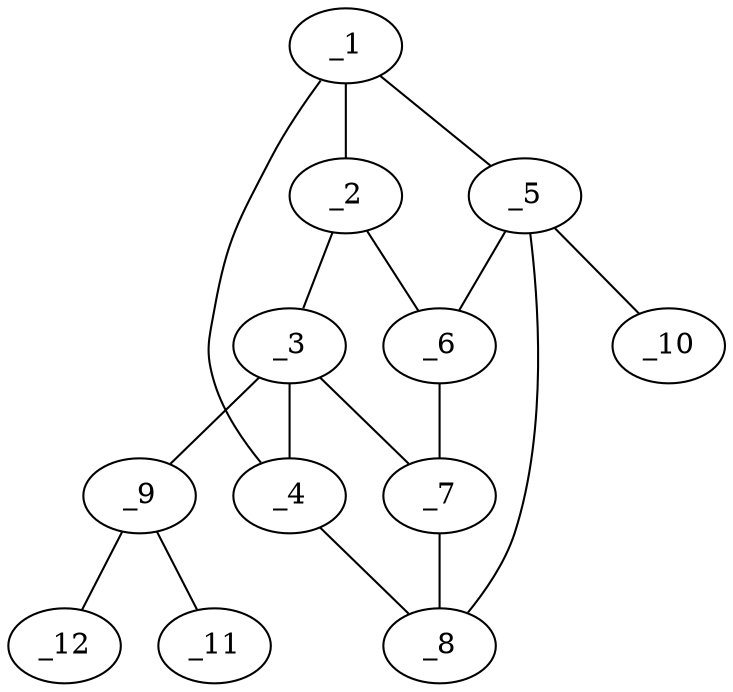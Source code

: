 graph molid640892 {
	_1	 [charge=0,
		chem=1,
		symbol="C  ",
		x="2.6",
		y="-0.933"];
	_2	 [charge=0,
		chem=1,
		symbol="C  ",
		x="2.6",
		y="0.067"];
	_1 -- _2	 [valence=1];
	_4	 [charge=0,
		chem=1,
		symbol="C  ",
		x="3.6",
		y="-0.933"];
	_1 -- _4	 [valence=1];
	_5	 [charge=0,
		chem=1,
		symbol="C  ",
		x=3,
		y="-0.533"];
	_1 -- _5	 [valence=1];
	_3	 [charge=0,
		chem=1,
		symbol="C  ",
		x="3.6",
		y="0.067"];
	_2 -- _3	 [valence=1];
	_6	 [charge=0,
		chem=1,
		symbol="C  ",
		x=3,
		y="0.467"];
	_2 -- _6	 [valence=1];
	_3 -- _4	 [valence=1];
	_7	 [charge=0,
		chem=1,
		symbol="C  ",
		x=4,
		y="0.467"];
	_3 -- _7	 [valence=1];
	_9	 [charge=0,
		chem=1,
		symbol="C  ",
		x="4.6",
		y="0.067"];
	_3 -- _9	 [valence=1];
	_8	 [charge=0,
		chem=1,
		symbol="C  ",
		x=4,
		y="-0.533"];
	_4 -- _8	 [valence=1];
	_5 -- _6	 [valence=1];
	_5 -- _8	 [valence=1];
	_10	 [charge=0,
		chem=21,
		symbol="I  ",
		x=2,
		y="-0.533"];
	_5 -- _10	 [valence=1];
	_6 -- _7	 [valence=1];
	_7 -- _8	 [valence=1];
	_11	 [charge=0,
		chem=2,
		symbol="O  ",
		x="5.1",
		y="0.933"];
	_9 -- _11	 [valence=2];
	_12	 [charge=0,
		chem=2,
		symbol="O  ",
		x="5.1",
		y="-0.799"];
	_9 -- _12	 [valence=1];
}

